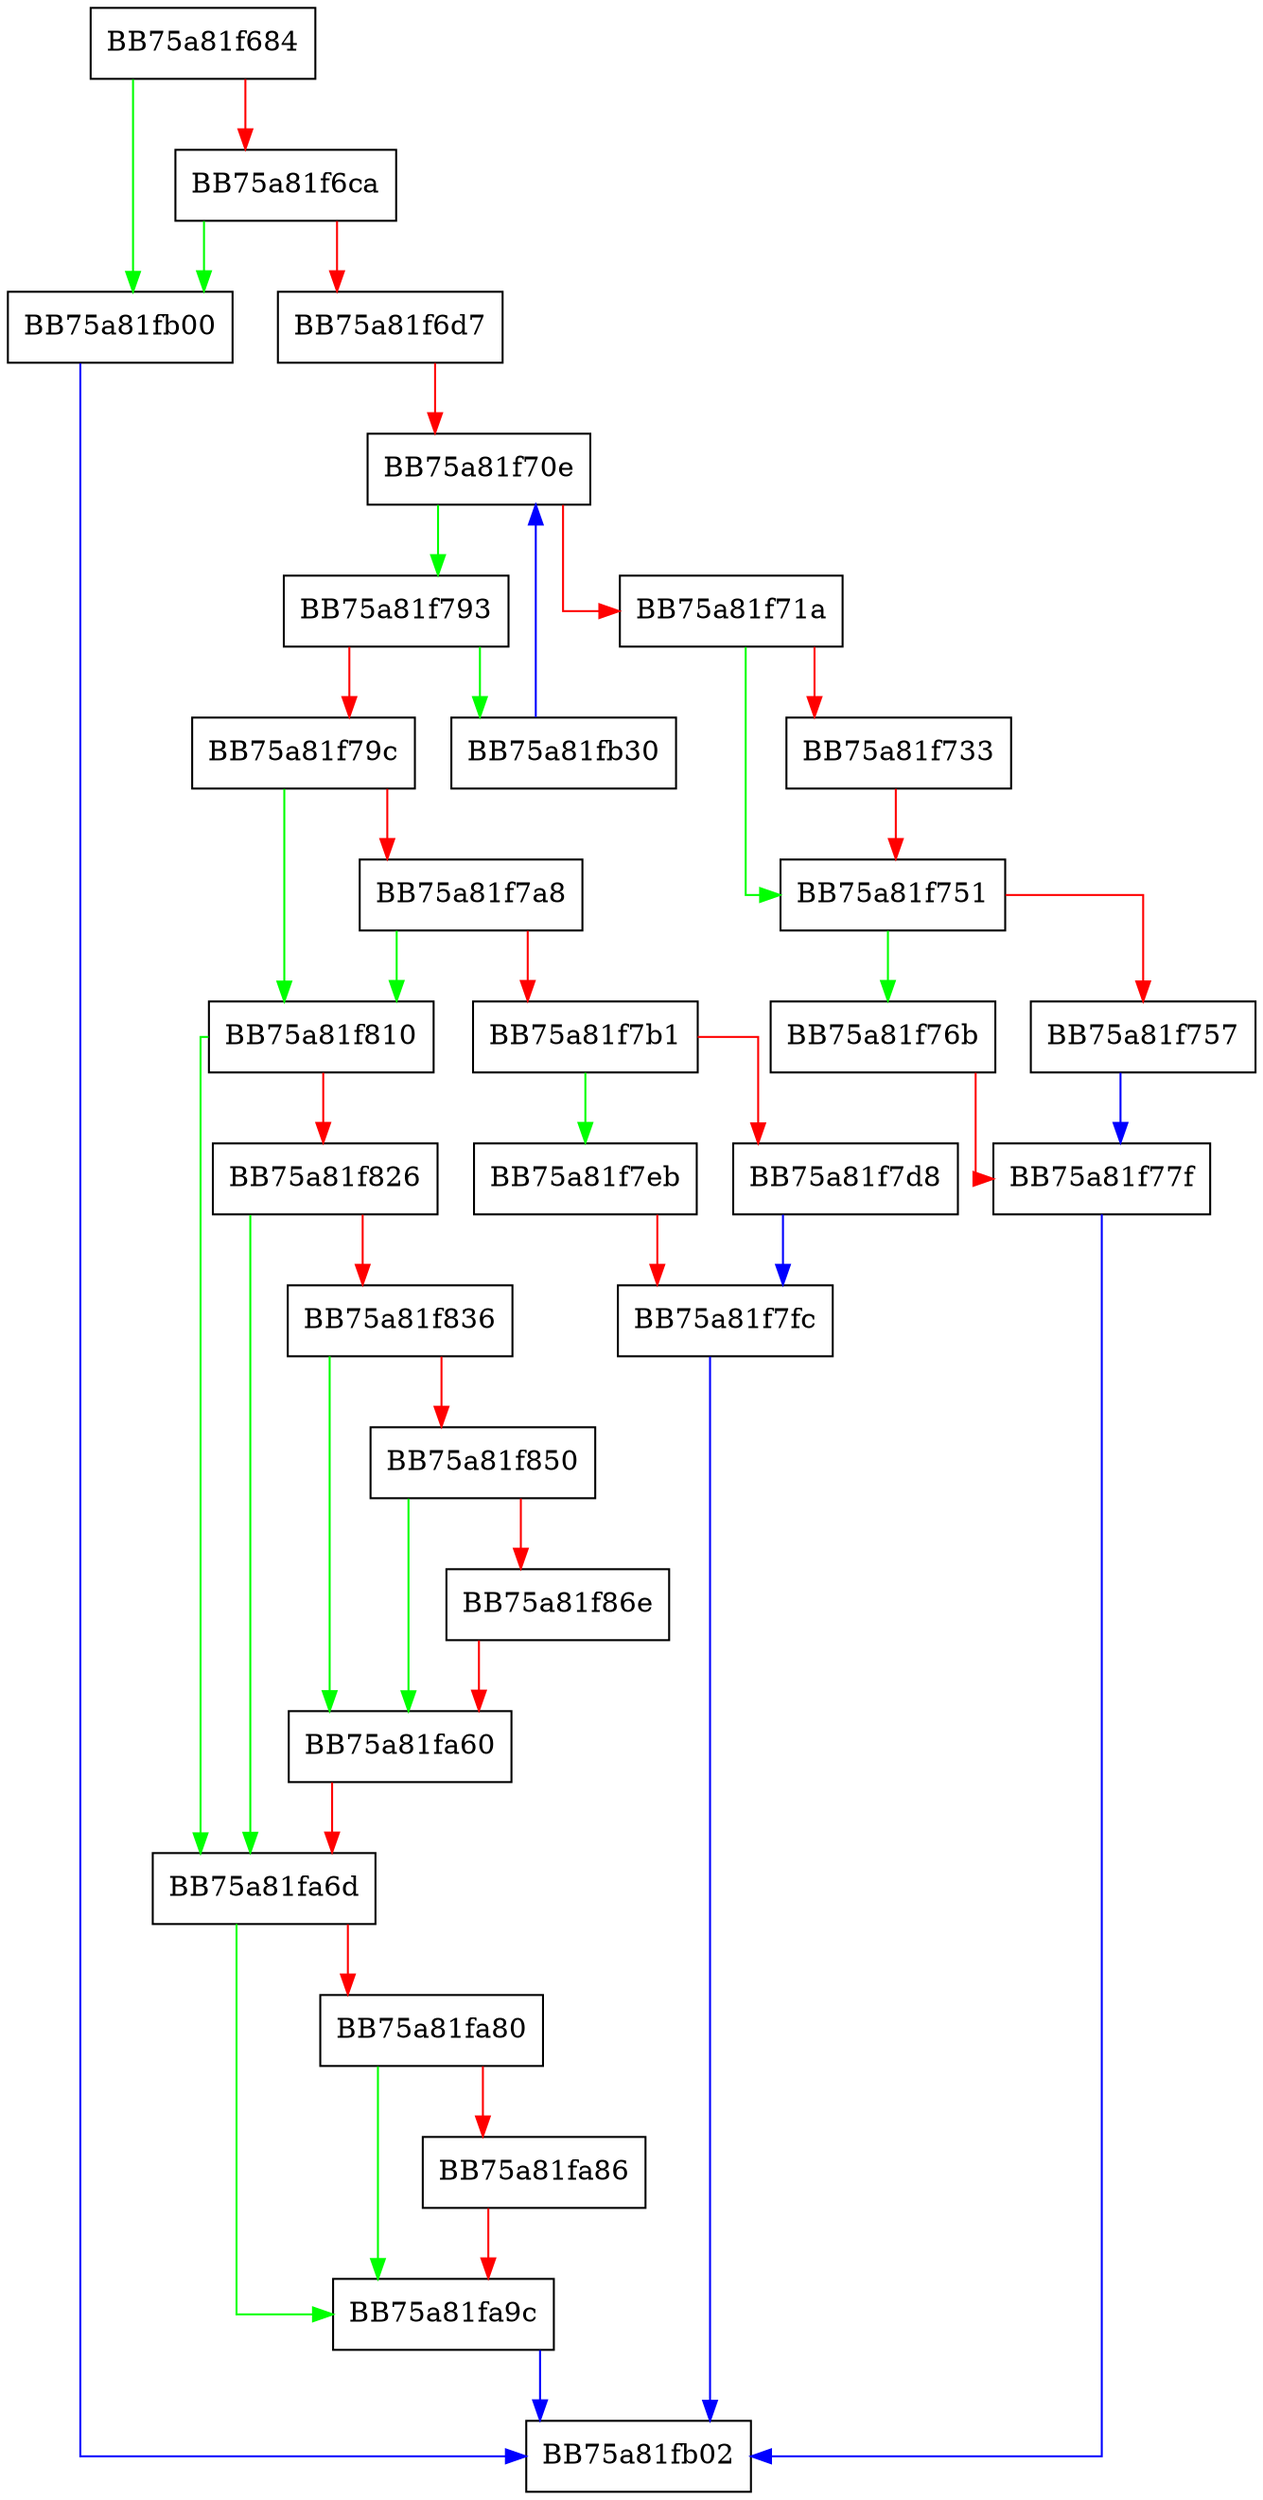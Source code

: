 digraph ThrottleTelemetry {
  node [shape="box"];
  graph [splines=ortho];
  BB75a81f684 -> BB75a81fb00 [color="green"];
  BB75a81f684 -> BB75a81f6ca [color="red"];
  BB75a81f6ca -> BB75a81fb00 [color="green"];
  BB75a81f6ca -> BB75a81f6d7 [color="red"];
  BB75a81f6d7 -> BB75a81f70e [color="red"];
  BB75a81f70e -> BB75a81f793 [color="green"];
  BB75a81f70e -> BB75a81f71a [color="red"];
  BB75a81f71a -> BB75a81f751 [color="green"];
  BB75a81f71a -> BB75a81f733 [color="red"];
  BB75a81f733 -> BB75a81f751 [color="red"];
  BB75a81f751 -> BB75a81f76b [color="green"];
  BB75a81f751 -> BB75a81f757 [color="red"];
  BB75a81f757 -> BB75a81f77f [color="blue"];
  BB75a81f76b -> BB75a81f77f [color="red"];
  BB75a81f77f -> BB75a81fb02 [color="blue"];
  BB75a81f793 -> BB75a81fb30 [color="green"];
  BB75a81f793 -> BB75a81f79c [color="red"];
  BB75a81f79c -> BB75a81f810 [color="green"];
  BB75a81f79c -> BB75a81f7a8 [color="red"];
  BB75a81f7a8 -> BB75a81f810 [color="green"];
  BB75a81f7a8 -> BB75a81f7b1 [color="red"];
  BB75a81f7b1 -> BB75a81f7eb [color="green"];
  BB75a81f7b1 -> BB75a81f7d8 [color="red"];
  BB75a81f7d8 -> BB75a81f7fc [color="blue"];
  BB75a81f7eb -> BB75a81f7fc [color="red"];
  BB75a81f7fc -> BB75a81fb02 [color="blue"];
  BB75a81f810 -> BB75a81fa6d [color="green"];
  BB75a81f810 -> BB75a81f826 [color="red"];
  BB75a81f826 -> BB75a81fa6d [color="green"];
  BB75a81f826 -> BB75a81f836 [color="red"];
  BB75a81f836 -> BB75a81fa60 [color="green"];
  BB75a81f836 -> BB75a81f850 [color="red"];
  BB75a81f850 -> BB75a81fa60 [color="green"];
  BB75a81f850 -> BB75a81f86e [color="red"];
  BB75a81f86e -> BB75a81fa60 [color="red"];
  BB75a81fa60 -> BB75a81fa6d [color="red"];
  BB75a81fa6d -> BB75a81fa9c [color="green"];
  BB75a81fa6d -> BB75a81fa80 [color="red"];
  BB75a81fa80 -> BB75a81fa9c [color="green"];
  BB75a81fa80 -> BB75a81fa86 [color="red"];
  BB75a81fa86 -> BB75a81fa9c [color="red"];
  BB75a81fa9c -> BB75a81fb02 [color="blue"];
  BB75a81fb00 -> BB75a81fb02 [color="blue"];
  BB75a81fb30 -> BB75a81f70e [color="blue"];
}